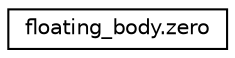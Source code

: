 digraph "Graphical Class Hierarchy"
{
 // LATEX_PDF_SIZE
  edge [fontname="Helvetica",fontsize="10",labelfontname="Helvetica",labelfontsize="10"];
  node [fontname="Helvetica",fontsize="10",shape=record];
  rankdir="LR";
  Node0 [label="floating_body.zero",height=0.2,width=0.4,color="black", fillcolor="white", style="filled",URL="$classfloating__body_1_1zero.html",tooltip=" "];
}
